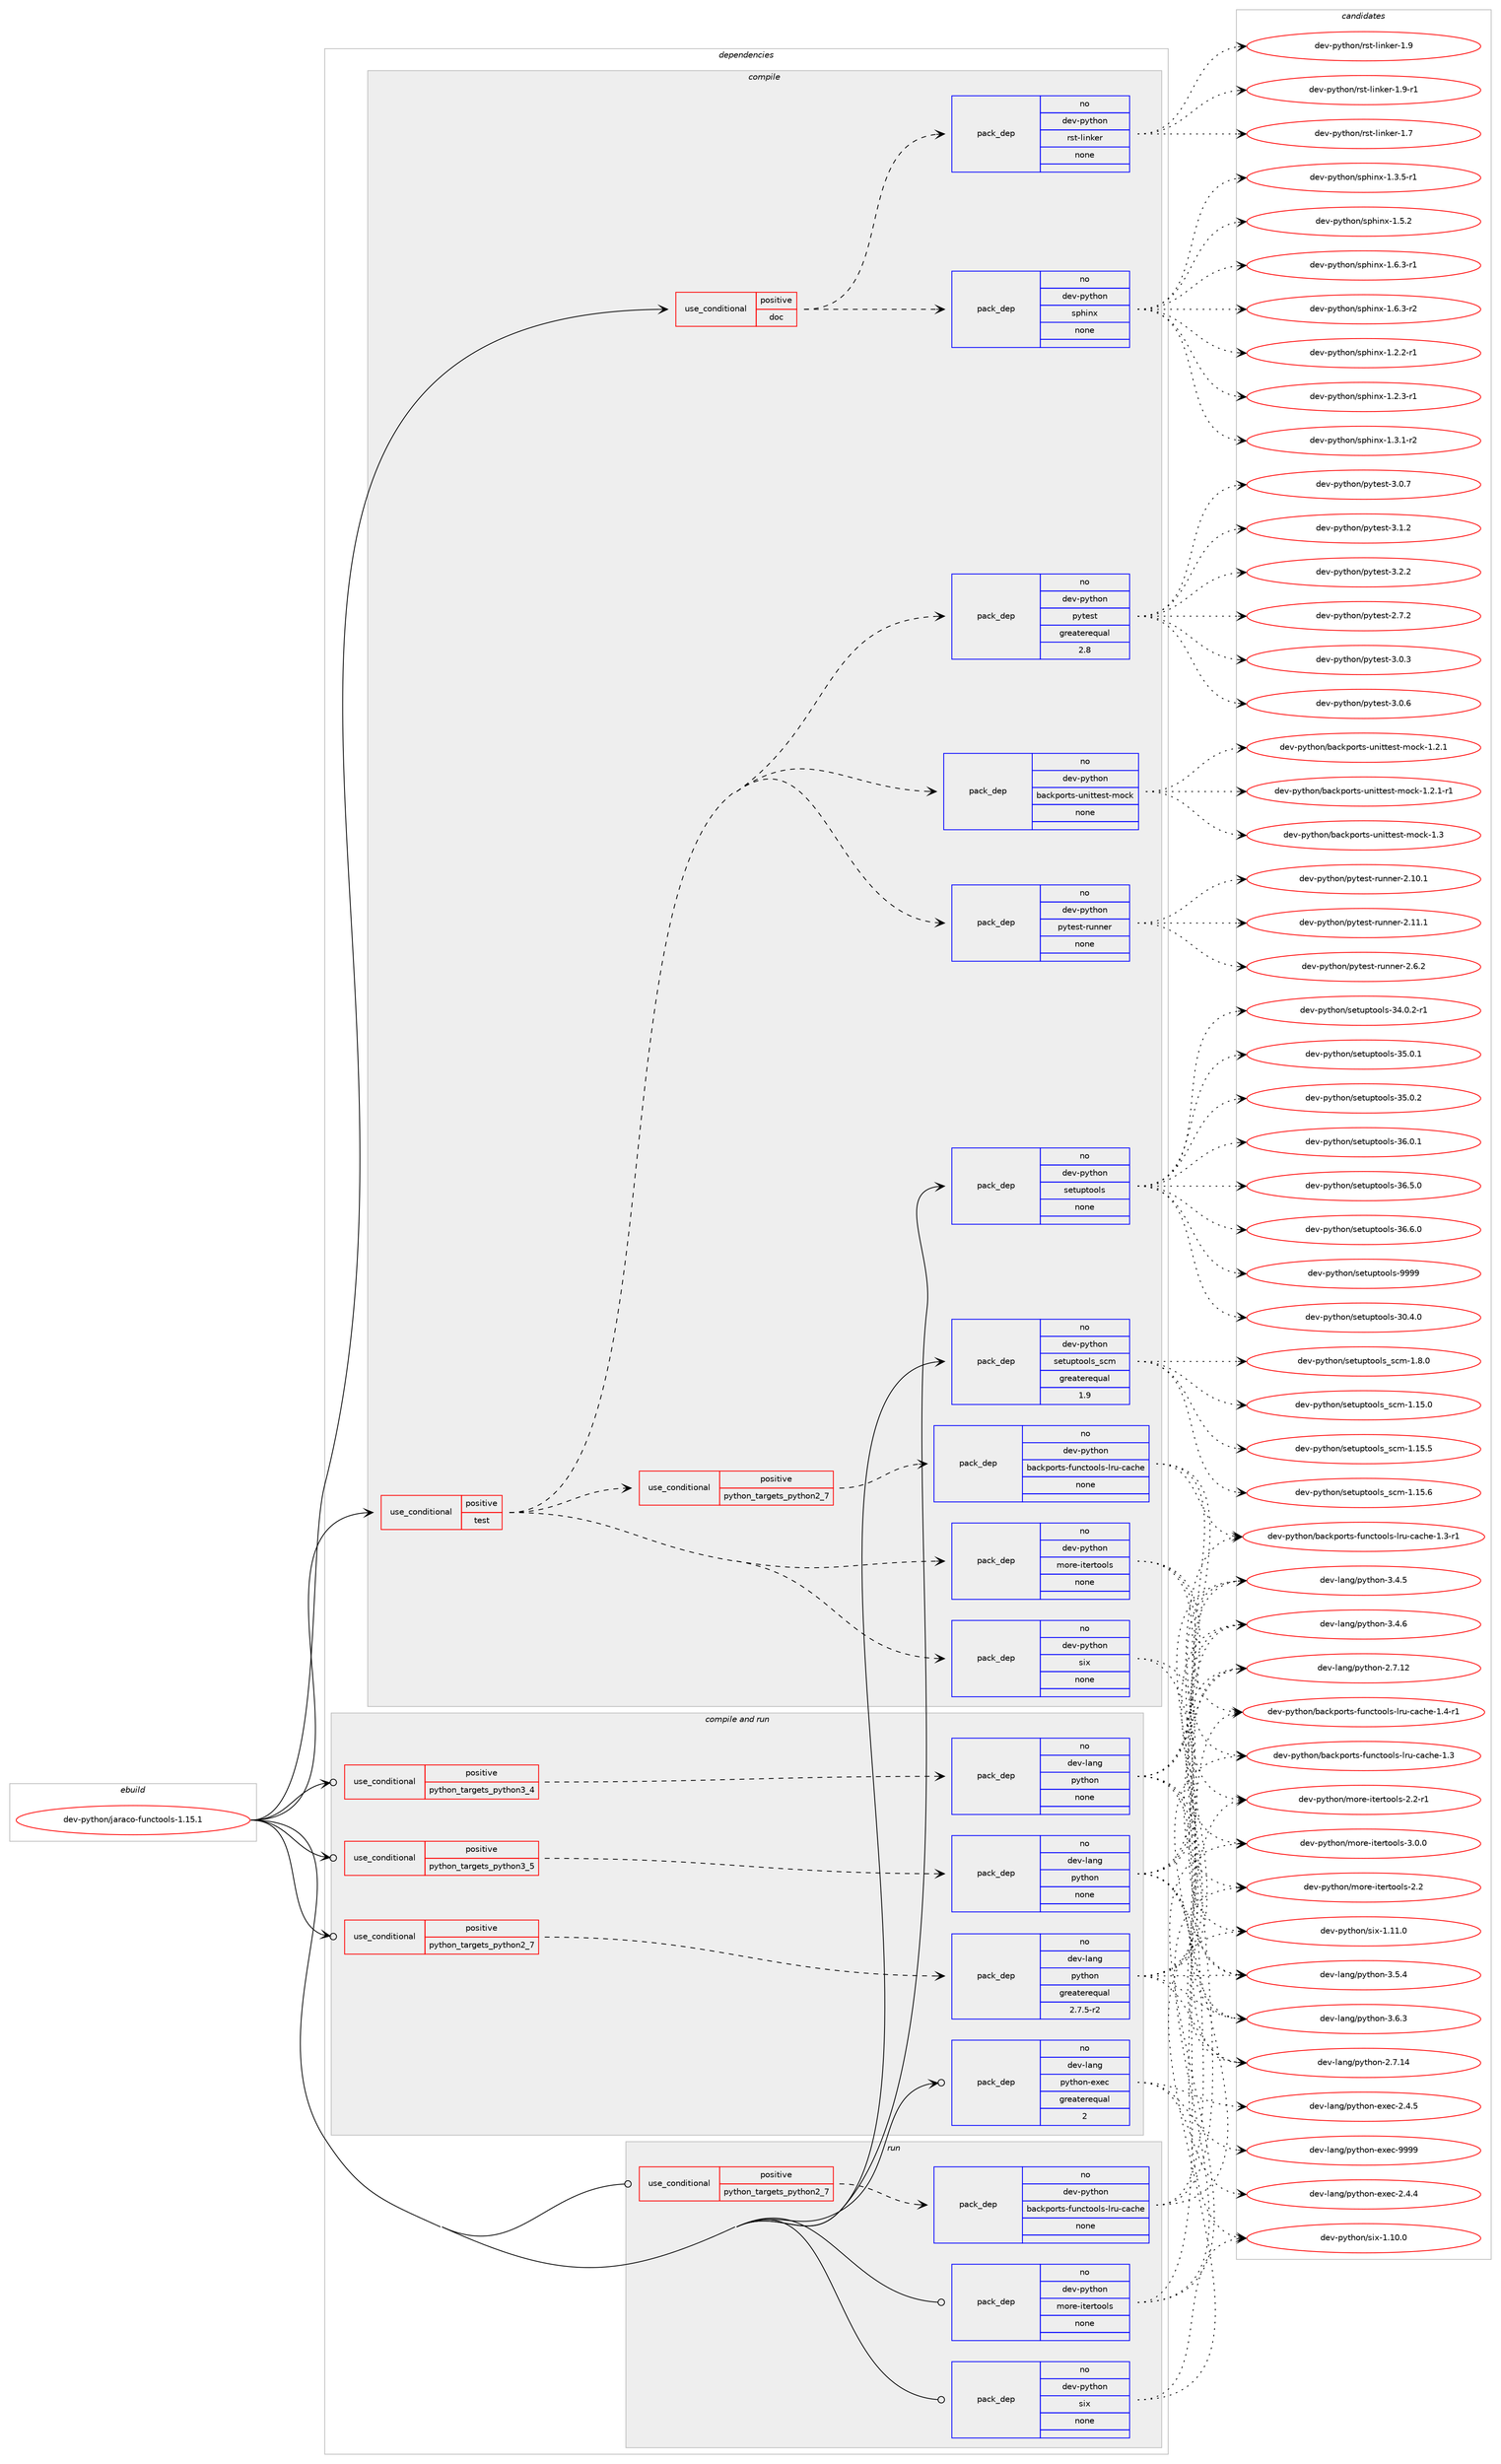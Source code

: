 digraph prolog {

# *************
# Graph options
# *************

newrank=true;
concentrate=true;
compound=true;
graph [rankdir=LR,fontname=Helvetica,fontsize=10,ranksep=1.5];#, ranksep=2.5, nodesep=0.2];
edge  [arrowhead=vee];
node  [fontname=Helvetica,fontsize=10];

# **********
# The ebuild
# **********

subgraph cluster_leftcol {
color=gray;
rank=same;
label=<<i>ebuild</i>>;
id [label="dev-python/jaraco-functools-1.15.1", color=red, width=4, href="../dev-python/jaraco-functools-1.15.1.svg"];
}

# ****************
# The dependencies
# ****************

subgraph cluster_midcol {
color=gray;
label=<<i>dependencies</i>>;
subgraph cluster_compile {
fillcolor="#eeeeee";
style=filled;
label=<<i>compile</i>>;
subgraph cond34290 {
dependency162359 [label=<<TABLE BORDER="0" CELLBORDER="1" CELLSPACING="0" CELLPADDING="4"><TR><TD ROWSPAN="3" CELLPADDING="10">use_conditional</TD></TR><TR><TD>positive</TD></TR><TR><TD>doc</TD></TR></TABLE>>, shape=none, color=red];
subgraph pack124217 {
dependency162360 [label=<<TABLE BORDER="0" CELLBORDER="1" CELLSPACING="0" CELLPADDING="4" WIDTH="220"><TR><TD ROWSPAN="6" CELLPADDING="30">pack_dep</TD></TR><TR><TD WIDTH="110">no</TD></TR><TR><TD>dev-python</TD></TR><TR><TD>sphinx</TD></TR><TR><TD>none</TD></TR><TR><TD></TD></TR></TABLE>>, shape=none, color=blue];
}
dependency162359:e -> dependency162360:w [weight=20,style="dashed",arrowhead="vee"];
subgraph pack124218 {
dependency162361 [label=<<TABLE BORDER="0" CELLBORDER="1" CELLSPACING="0" CELLPADDING="4" WIDTH="220"><TR><TD ROWSPAN="6" CELLPADDING="30">pack_dep</TD></TR><TR><TD WIDTH="110">no</TD></TR><TR><TD>dev-python</TD></TR><TR><TD>rst-linker</TD></TR><TR><TD>none</TD></TR><TR><TD></TD></TR></TABLE>>, shape=none, color=blue];
}
dependency162359:e -> dependency162361:w [weight=20,style="dashed",arrowhead="vee"];
}
id:e -> dependency162359:w [weight=20,style="solid",arrowhead="vee"];
subgraph cond34291 {
dependency162362 [label=<<TABLE BORDER="0" CELLBORDER="1" CELLSPACING="0" CELLPADDING="4"><TR><TD ROWSPAN="3" CELLPADDING="10">use_conditional</TD></TR><TR><TD>positive</TD></TR><TR><TD>test</TD></TR></TABLE>>, shape=none, color=red];
subgraph pack124219 {
dependency162363 [label=<<TABLE BORDER="0" CELLBORDER="1" CELLSPACING="0" CELLPADDING="4" WIDTH="220"><TR><TD ROWSPAN="6" CELLPADDING="30">pack_dep</TD></TR><TR><TD WIDTH="110">no</TD></TR><TR><TD>dev-python</TD></TR><TR><TD>more-itertools</TD></TR><TR><TD>none</TD></TR><TR><TD></TD></TR></TABLE>>, shape=none, color=blue];
}
dependency162362:e -> dependency162363:w [weight=20,style="dashed",arrowhead="vee"];
subgraph pack124220 {
dependency162364 [label=<<TABLE BORDER="0" CELLBORDER="1" CELLSPACING="0" CELLPADDING="4" WIDTH="220"><TR><TD ROWSPAN="6" CELLPADDING="30">pack_dep</TD></TR><TR><TD WIDTH="110">no</TD></TR><TR><TD>dev-python</TD></TR><TR><TD>six</TD></TR><TR><TD>none</TD></TR><TR><TD></TD></TR></TABLE>>, shape=none, color=blue];
}
dependency162362:e -> dependency162364:w [weight=20,style="dashed",arrowhead="vee"];
subgraph cond34292 {
dependency162365 [label=<<TABLE BORDER="0" CELLBORDER="1" CELLSPACING="0" CELLPADDING="4"><TR><TD ROWSPAN="3" CELLPADDING="10">use_conditional</TD></TR><TR><TD>positive</TD></TR><TR><TD>python_targets_python2_7</TD></TR></TABLE>>, shape=none, color=red];
subgraph pack124221 {
dependency162366 [label=<<TABLE BORDER="0" CELLBORDER="1" CELLSPACING="0" CELLPADDING="4" WIDTH="220"><TR><TD ROWSPAN="6" CELLPADDING="30">pack_dep</TD></TR><TR><TD WIDTH="110">no</TD></TR><TR><TD>dev-python</TD></TR><TR><TD>backports-functools-lru-cache</TD></TR><TR><TD>none</TD></TR><TR><TD></TD></TR></TABLE>>, shape=none, color=blue];
}
dependency162365:e -> dependency162366:w [weight=20,style="dashed",arrowhead="vee"];
}
dependency162362:e -> dependency162365:w [weight=20,style="dashed",arrowhead="vee"];
subgraph pack124222 {
dependency162367 [label=<<TABLE BORDER="0" CELLBORDER="1" CELLSPACING="0" CELLPADDING="4" WIDTH="220"><TR><TD ROWSPAN="6" CELLPADDING="30">pack_dep</TD></TR><TR><TD WIDTH="110">no</TD></TR><TR><TD>dev-python</TD></TR><TR><TD>pytest</TD></TR><TR><TD>greaterequal</TD></TR><TR><TD>2.8</TD></TR></TABLE>>, shape=none, color=blue];
}
dependency162362:e -> dependency162367:w [weight=20,style="dashed",arrowhead="vee"];
subgraph pack124223 {
dependency162368 [label=<<TABLE BORDER="0" CELLBORDER="1" CELLSPACING="0" CELLPADDING="4" WIDTH="220"><TR><TD ROWSPAN="6" CELLPADDING="30">pack_dep</TD></TR><TR><TD WIDTH="110">no</TD></TR><TR><TD>dev-python</TD></TR><TR><TD>pytest-runner</TD></TR><TR><TD>none</TD></TR><TR><TD></TD></TR></TABLE>>, shape=none, color=blue];
}
dependency162362:e -> dependency162368:w [weight=20,style="dashed",arrowhead="vee"];
subgraph pack124224 {
dependency162369 [label=<<TABLE BORDER="0" CELLBORDER="1" CELLSPACING="0" CELLPADDING="4" WIDTH="220"><TR><TD ROWSPAN="6" CELLPADDING="30">pack_dep</TD></TR><TR><TD WIDTH="110">no</TD></TR><TR><TD>dev-python</TD></TR><TR><TD>backports-unittest-mock</TD></TR><TR><TD>none</TD></TR><TR><TD></TD></TR></TABLE>>, shape=none, color=blue];
}
dependency162362:e -> dependency162369:w [weight=20,style="dashed",arrowhead="vee"];
}
id:e -> dependency162362:w [weight=20,style="solid",arrowhead="vee"];
subgraph pack124225 {
dependency162370 [label=<<TABLE BORDER="0" CELLBORDER="1" CELLSPACING="0" CELLPADDING="4" WIDTH="220"><TR><TD ROWSPAN="6" CELLPADDING="30">pack_dep</TD></TR><TR><TD WIDTH="110">no</TD></TR><TR><TD>dev-python</TD></TR><TR><TD>setuptools</TD></TR><TR><TD>none</TD></TR><TR><TD></TD></TR></TABLE>>, shape=none, color=blue];
}
id:e -> dependency162370:w [weight=20,style="solid",arrowhead="vee"];
subgraph pack124226 {
dependency162371 [label=<<TABLE BORDER="0" CELLBORDER="1" CELLSPACING="0" CELLPADDING="4" WIDTH="220"><TR><TD ROWSPAN="6" CELLPADDING="30">pack_dep</TD></TR><TR><TD WIDTH="110">no</TD></TR><TR><TD>dev-python</TD></TR><TR><TD>setuptools_scm</TD></TR><TR><TD>greaterequal</TD></TR><TR><TD>1.9</TD></TR></TABLE>>, shape=none, color=blue];
}
id:e -> dependency162371:w [weight=20,style="solid",arrowhead="vee"];
}
subgraph cluster_compileandrun {
fillcolor="#eeeeee";
style=filled;
label=<<i>compile and run</i>>;
subgraph cond34293 {
dependency162372 [label=<<TABLE BORDER="0" CELLBORDER="1" CELLSPACING="0" CELLPADDING="4"><TR><TD ROWSPAN="3" CELLPADDING="10">use_conditional</TD></TR><TR><TD>positive</TD></TR><TR><TD>python_targets_python2_7</TD></TR></TABLE>>, shape=none, color=red];
subgraph pack124227 {
dependency162373 [label=<<TABLE BORDER="0" CELLBORDER="1" CELLSPACING="0" CELLPADDING="4" WIDTH="220"><TR><TD ROWSPAN="6" CELLPADDING="30">pack_dep</TD></TR><TR><TD WIDTH="110">no</TD></TR><TR><TD>dev-lang</TD></TR><TR><TD>python</TD></TR><TR><TD>greaterequal</TD></TR><TR><TD>2.7.5-r2</TD></TR></TABLE>>, shape=none, color=blue];
}
dependency162372:e -> dependency162373:w [weight=20,style="dashed",arrowhead="vee"];
}
id:e -> dependency162372:w [weight=20,style="solid",arrowhead="odotvee"];
subgraph cond34294 {
dependency162374 [label=<<TABLE BORDER="0" CELLBORDER="1" CELLSPACING="0" CELLPADDING="4"><TR><TD ROWSPAN="3" CELLPADDING="10">use_conditional</TD></TR><TR><TD>positive</TD></TR><TR><TD>python_targets_python3_4</TD></TR></TABLE>>, shape=none, color=red];
subgraph pack124228 {
dependency162375 [label=<<TABLE BORDER="0" CELLBORDER="1" CELLSPACING="0" CELLPADDING="4" WIDTH="220"><TR><TD ROWSPAN="6" CELLPADDING="30">pack_dep</TD></TR><TR><TD WIDTH="110">no</TD></TR><TR><TD>dev-lang</TD></TR><TR><TD>python</TD></TR><TR><TD>none</TD></TR><TR><TD></TD></TR></TABLE>>, shape=none, color=blue];
}
dependency162374:e -> dependency162375:w [weight=20,style="dashed",arrowhead="vee"];
}
id:e -> dependency162374:w [weight=20,style="solid",arrowhead="odotvee"];
subgraph cond34295 {
dependency162376 [label=<<TABLE BORDER="0" CELLBORDER="1" CELLSPACING="0" CELLPADDING="4"><TR><TD ROWSPAN="3" CELLPADDING="10">use_conditional</TD></TR><TR><TD>positive</TD></TR><TR><TD>python_targets_python3_5</TD></TR></TABLE>>, shape=none, color=red];
subgraph pack124229 {
dependency162377 [label=<<TABLE BORDER="0" CELLBORDER="1" CELLSPACING="0" CELLPADDING="4" WIDTH="220"><TR><TD ROWSPAN="6" CELLPADDING="30">pack_dep</TD></TR><TR><TD WIDTH="110">no</TD></TR><TR><TD>dev-lang</TD></TR><TR><TD>python</TD></TR><TR><TD>none</TD></TR><TR><TD></TD></TR></TABLE>>, shape=none, color=blue];
}
dependency162376:e -> dependency162377:w [weight=20,style="dashed",arrowhead="vee"];
}
id:e -> dependency162376:w [weight=20,style="solid",arrowhead="odotvee"];
subgraph pack124230 {
dependency162378 [label=<<TABLE BORDER="0" CELLBORDER="1" CELLSPACING="0" CELLPADDING="4" WIDTH="220"><TR><TD ROWSPAN="6" CELLPADDING="30">pack_dep</TD></TR><TR><TD WIDTH="110">no</TD></TR><TR><TD>dev-lang</TD></TR><TR><TD>python-exec</TD></TR><TR><TD>greaterequal</TD></TR><TR><TD>2</TD></TR></TABLE>>, shape=none, color=blue];
}
id:e -> dependency162378:w [weight=20,style="solid",arrowhead="odotvee"];
}
subgraph cluster_run {
fillcolor="#eeeeee";
style=filled;
label=<<i>run</i>>;
subgraph cond34296 {
dependency162379 [label=<<TABLE BORDER="0" CELLBORDER="1" CELLSPACING="0" CELLPADDING="4"><TR><TD ROWSPAN="3" CELLPADDING="10">use_conditional</TD></TR><TR><TD>positive</TD></TR><TR><TD>python_targets_python2_7</TD></TR></TABLE>>, shape=none, color=red];
subgraph pack124231 {
dependency162380 [label=<<TABLE BORDER="0" CELLBORDER="1" CELLSPACING="0" CELLPADDING="4" WIDTH="220"><TR><TD ROWSPAN="6" CELLPADDING="30">pack_dep</TD></TR><TR><TD WIDTH="110">no</TD></TR><TR><TD>dev-python</TD></TR><TR><TD>backports-functools-lru-cache</TD></TR><TR><TD>none</TD></TR><TR><TD></TD></TR></TABLE>>, shape=none, color=blue];
}
dependency162379:e -> dependency162380:w [weight=20,style="dashed",arrowhead="vee"];
}
id:e -> dependency162379:w [weight=20,style="solid",arrowhead="odot"];
subgraph pack124232 {
dependency162381 [label=<<TABLE BORDER="0" CELLBORDER="1" CELLSPACING="0" CELLPADDING="4" WIDTH="220"><TR><TD ROWSPAN="6" CELLPADDING="30">pack_dep</TD></TR><TR><TD WIDTH="110">no</TD></TR><TR><TD>dev-python</TD></TR><TR><TD>more-itertools</TD></TR><TR><TD>none</TD></TR><TR><TD></TD></TR></TABLE>>, shape=none, color=blue];
}
id:e -> dependency162381:w [weight=20,style="solid",arrowhead="odot"];
subgraph pack124233 {
dependency162382 [label=<<TABLE BORDER="0" CELLBORDER="1" CELLSPACING="0" CELLPADDING="4" WIDTH="220"><TR><TD ROWSPAN="6" CELLPADDING="30">pack_dep</TD></TR><TR><TD WIDTH="110">no</TD></TR><TR><TD>dev-python</TD></TR><TR><TD>six</TD></TR><TR><TD>none</TD></TR><TR><TD></TD></TR></TABLE>>, shape=none, color=blue];
}
id:e -> dependency162382:w [weight=20,style="solid",arrowhead="odot"];
}
}

# **************
# The candidates
# **************

subgraph cluster_choices {
rank=same;
color=gray;
label=<<i>candidates</i>>;

subgraph choice124217 {
color=black;
nodesep=1;
choice10010111845112121116104111110471151121041051101204549465046504511449 [label="dev-python/sphinx-1.2.2-r1", color=red, width=4,href="../dev-python/sphinx-1.2.2-r1.svg"];
choice10010111845112121116104111110471151121041051101204549465046514511449 [label="dev-python/sphinx-1.2.3-r1", color=red, width=4,href="../dev-python/sphinx-1.2.3-r1.svg"];
choice10010111845112121116104111110471151121041051101204549465146494511450 [label="dev-python/sphinx-1.3.1-r2", color=red, width=4,href="../dev-python/sphinx-1.3.1-r2.svg"];
choice10010111845112121116104111110471151121041051101204549465146534511449 [label="dev-python/sphinx-1.3.5-r1", color=red, width=4,href="../dev-python/sphinx-1.3.5-r1.svg"];
choice1001011184511212111610411111047115112104105110120454946534650 [label="dev-python/sphinx-1.5.2", color=red, width=4,href="../dev-python/sphinx-1.5.2.svg"];
choice10010111845112121116104111110471151121041051101204549465446514511449 [label="dev-python/sphinx-1.6.3-r1", color=red, width=4,href="../dev-python/sphinx-1.6.3-r1.svg"];
choice10010111845112121116104111110471151121041051101204549465446514511450 [label="dev-python/sphinx-1.6.3-r2", color=red, width=4,href="../dev-python/sphinx-1.6.3-r2.svg"];
dependency162360:e -> choice10010111845112121116104111110471151121041051101204549465046504511449:w [style=dotted,weight="100"];
dependency162360:e -> choice10010111845112121116104111110471151121041051101204549465046514511449:w [style=dotted,weight="100"];
dependency162360:e -> choice10010111845112121116104111110471151121041051101204549465146494511450:w [style=dotted,weight="100"];
dependency162360:e -> choice10010111845112121116104111110471151121041051101204549465146534511449:w [style=dotted,weight="100"];
dependency162360:e -> choice1001011184511212111610411111047115112104105110120454946534650:w [style=dotted,weight="100"];
dependency162360:e -> choice10010111845112121116104111110471151121041051101204549465446514511449:w [style=dotted,weight="100"];
dependency162360:e -> choice10010111845112121116104111110471151121041051101204549465446514511450:w [style=dotted,weight="100"];
}
subgraph choice124218 {
color=black;
nodesep=1;
choice10010111845112121116104111110471141151164510810511010710111445494655 [label="dev-python/rst-linker-1.7", color=red, width=4,href="../dev-python/rst-linker-1.7.svg"];
choice10010111845112121116104111110471141151164510810511010710111445494657 [label="dev-python/rst-linker-1.9", color=red, width=4,href="../dev-python/rst-linker-1.9.svg"];
choice100101118451121211161041111104711411511645108105110107101114454946574511449 [label="dev-python/rst-linker-1.9-r1", color=red, width=4,href="../dev-python/rst-linker-1.9-r1.svg"];
dependency162361:e -> choice10010111845112121116104111110471141151164510810511010710111445494655:w [style=dotted,weight="100"];
dependency162361:e -> choice10010111845112121116104111110471141151164510810511010710111445494657:w [style=dotted,weight="100"];
dependency162361:e -> choice100101118451121211161041111104711411511645108105110107101114454946574511449:w [style=dotted,weight="100"];
}
subgraph choice124219 {
color=black;
nodesep=1;
choice10010111845112121116104111110471091111141014510511610111411611111110811545504650 [label="dev-python/more-itertools-2.2", color=red, width=4,href="../dev-python/more-itertools-2.2.svg"];
choice100101118451121211161041111104710911111410145105116101114116111111108115455046504511449 [label="dev-python/more-itertools-2.2-r1", color=red, width=4,href="../dev-python/more-itertools-2.2-r1.svg"];
choice100101118451121211161041111104710911111410145105116101114116111111108115455146484648 [label="dev-python/more-itertools-3.0.0", color=red, width=4,href="../dev-python/more-itertools-3.0.0.svg"];
dependency162363:e -> choice10010111845112121116104111110471091111141014510511610111411611111110811545504650:w [style=dotted,weight="100"];
dependency162363:e -> choice100101118451121211161041111104710911111410145105116101114116111111108115455046504511449:w [style=dotted,weight="100"];
dependency162363:e -> choice100101118451121211161041111104710911111410145105116101114116111111108115455146484648:w [style=dotted,weight="100"];
}
subgraph choice124220 {
color=black;
nodesep=1;
choice100101118451121211161041111104711510512045494649484648 [label="dev-python/six-1.10.0", color=red, width=4,href="../dev-python/six-1.10.0.svg"];
choice100101118451121211161041111104711510512045494649494648 [label="dev-python/six-1.11.0", color=red, width=4,href="../dev-python/six-1.11.0.svg"];
dependency162364:e -> choice100101118451121211161041111104711510512045494649484648:w [style=dotted,weight="100"];
dependency162364:e -> choice100101118451121211161041111104711510512045494649494648:w [style=dotted,weight="100"];
}
subgraph choice124221 {
color=black;
nodesep=1;
choice10010111845112121116104111110479897991071121111141161154510211711099116111111108115451081141174599979910410145494651 [label="dev-python/backports-functools-lru-cache-1.3", color=red, width=4,href="../dev-python/backports-functools-lru-cache-1.3.svg"];
choice100101118451121211161041111104798979910711211111411611545102117110991161111111081154510811411745999799104101454946514511449 [label="dev-python/backports-functools-lru-cache-1.3-r1", color=red, width=4,href="../dev-python/backports-functools-lru-cache-1.3-r1.svg"];
choice100101118451121211161041111104798979910711211111411611545102117110991161111111081154510811411745999799104101454946524511449 [label="dev-python/backports-functools-lru-cache-1.4-r1", color=red, width=4,href="../dev-python/backports-functools-lru-cache-1.4-r1.svg"];
dependency162366:e -> choice10010111845112121116104111110479897991071121111141161154510211711099116111111108115451081141174599979910410145494651:w [style=dotted,weight="100"];
dependency162366:e -> choice100101118451121211161041111104798979910711211111411611545102117110991161111111081154510811411745999799104101454946514511449:w [style=dotted,weight="100"];
dependency162366:e -> choice100101118451121211161041111104798979910711211111411611545102117110991161111111081154510811411745999799104101454946524511449:w [style=dotted,weight="100"];
}
subgraph choice124222 {
color=black;
nodesep=1;
choice1001011184511212111610411111047112121116101115116455046554650 [label="dev-python/pytest-2.7.2", color=red, width=4,href="../dev-python/pytest-2.7.2.svg"];
choice1001011184511212111610411111047112121116101115116455146484651 [label="dev-python/pytest-3.0.3", color=red, width=4,href="../dev-python/pytest-3.0.3.svg"];
choice1001011184511212111610411111047112121116101115116455146484654 [label="dev-python/pytest-3.0.6", color=red, width=4,href="../dev-python/pytest-3.0.6.svg"];
choice1001011184511212111610411111047112121116101115116455146484655 [label="dev-python/pytest-3.0.7", color=red, width=4,href="../dev-python/pytest-3.0.7.svg"];
choice1001011184511212111610411111047112121116101115116455146494650 [label="dev-python/pytest-3.1.2", color=red, width=4,href="../dev-python/pytest-3.1.2.svg"];
choice1001011184511212111610411111047112121116101115116455146504650 [label="dev-python/pytest-3.2.2", color=red, width=4,href="../dev-python/pytest-3.2.2.svg"];
dependency162367:e -> choice1001011184511212111610411111047112121116101115116455046554650:w [style=dotted,weight="100"];
dependency162367:e -> choice1001011184511212111610411111047112121116101115116455146484651:w [style=dotted,weight="100"];
dependency162367:e -> choice1001011184511212111610411111047112121116101115116455146484654:w [style=dotted,weight="100"];
dependency162367:e -> choice1001011184511212111610411111047112121116101115116455146484655:w [style=dotted,weight="100"];
dependency162367:e -> choice1001011184511212111610411111047112121116101115116455146494650:w [style=dotted,weight="100"];
dependency162367:e -> choice1001011184511212111610411111047112121116101115116455146504650:w [style=dotted,weight="100"];
}
subgraph choice124223 {
color=black;
nodesep=1;
choice10010111845112121116104111110471121211161011151164511411711011010111445504649484649 [label="dev-python/pytest-runner-2.10.1", color=red, width=4,href="../dev-python/pytest-runner-2.10.1.svg"];
choice10010111845112121116104111110471121211161011151164511411711011010111445504649494649 [label="dev-python/pytest-runner-2.11.1", color=red, width=4,href="../dev-python/pytest-runner-2.11.1.svg"];
choice100101118451121211161041111104711212111610111511645114117110110101114455046544650 [label="dev-python/pytest-runner-2.6.2", color=red, width=4,href="../dev-python/pytest-runner-2.6.2.svg"];
dependency162368:e -> choice10010111845112121116104111110471121211161011151164511411711011010111445504649484649:w [style=dotted,weight="100"];
dependency162368:e -> choice10010111845112121116104111110471121211161011151164511411711011010111445504649494649:w [style=dotted,weight="100"];
dependency162368:e -> choice100101118451121211161041111104711212111610111511645114117110110101114455046544650:w [style=dotted,weight="100"];
}
subgraph choice124224 {
color=black;
nodesep=1;
choice1001011184511212111610411111047989799107112111114116115451171101051161161011151164510911199107454946504649 [label="dev-python/backports-unittest-mock-1.2.1", color=red, width=4,href="../dev-python/backports-unittest-mock-1.2.1.svg"];
choice10010111845112121116104111110479897991071121111141161154511711010511611610111511645109111991074549465046494511449 [label="dev-python/backports-unittest-mock-1.2.1-r1", color=red, width=4,href="../dev-python/backports-unittest-mock-1.2.1-r1.svg"];
choice100101118451121211161041111104798979910711211111411611545117110105116116101115116451091119910745494651 [label="dev-python/backports-unittest-mock-1.3", color=red, width=4,href="../dev-python/backports-unittest-mock-1.3.svg"];
dependency162369:e -> choice1001011184511212111610411111047989799107112111114116115451171101051161161011151164510911199107454946504649:w [style=dotted,weight="100"];
dependency162369:e -> choice10010111845112121116104111110479897991071121111141161154511711010511611610111511645109111991074549465046494511449:w [style=dotted,weight="100"];
dependency162369:e -> choice100101118451121211161041111104798979910711211111411611545117110105116116101115116451091119910745494651:w [style=dotted,weight="100"];
}
subgraph choice124225 {
color=black;
nodesep=1;
choice100101118451121211161041111104711510111611711211611111110811545514846524648 [label="dev-python/setuptools-30.4.0", color=red, width=4,href="../dev-python/setuptools-30.4.0.svg"];
choice1001011184511212111610411111047115101116117112116111111108115455152464846504511449 [label="dev-python/setuptools-34.0.2-r1", color=red, width=4,href="../dev-python/setuptools-34.0.2-r1.svg"];
choice100101118451121211161041111104711510111611711211611111110811545515346484649 [label="dev-python/setuptools-35.0.1", color=red, width=4,href="../dev-python/setuptools-35.0.1.svg"];
choice100101118451121211161041111104711510111611711211611111110811545515346484650 [label="dev-python/setuptools-35.0.2", color=red, width=4,href="../dev-python/setuptools-35.0.2.svg"];
choice100101118451121211161041111104711510111611711211611111110811545515446484649 [label="dev-python/setuptools-36.0.1", color=red, width=4,href="../dev-python/setuptools-36.0.1.svg"];
choice100101118451121211161041111104711510111611711211611111110811545515446534648 [label="dev-python/setuptools-36.5.0", color=red, width=4,href="../dev-python/setuptools-36.5.0.svg"];
choice100101118451121211161041111104711510111611711211611111110811545515446544648 [label="dev-python/setuptools-36.6.0", color=red, width=4,href="../dev-python/setuptools-36.6.0.svg"];
choice10010111845112121116104111110471151011161171121161111111081154557575757 [label="dev-python/setuptools-9999", color=red, width=4,href="../dev-python/setuptools-9999.svg"];
dependency162370:e -> choice100101118451121211161041111104711510111611711211611111110811545514846524648:w [style=dotted,weight="100"];
dependency162370:e -> choice1001011184511212111610411111047115101116117112116111111108115455152464846504511449:w [style=dotted,weight="100"];
dependency162370:e -> choice100101118451121211161041111104711510111611711211611111110811545515346484649:w [style=dotted,weight="100"];
dependency162370:e -> choice100101118451121211161041111104711510111611711211611111110811545515346484650:w [style=dotted,weight="100"];
dependency162370:e -> choice100101118451121211161041111104711510111611711211611111110811545515446484649:w [style=dotted,weight="100"];
dependency162370:e -> choice100101118451121211161041111104711510111611711211611111110811545515446534648:w [style=dotted,weight="100"];
dependency162370:e -> choice100101118451121211161041111104711510111611711211611111110811545515446544648:w [style=dotted,weight="100"];
dependency162370:e -> choice10010111845112121116104111110471151011161171121161111111081154557575757:w [style=dotted,weight="100"];
}
subgraph choice124226 {
color=black;
nodesep=1;
choice1001011184511212111610411111047115101116117112116111111108115951159910945494649534648 [label="dev-python/setuptools_scm-1.15.0", color=red, width=4,href="../dev-python/setuptools_scm-1.15.0.svg"];
choice1001011184511212111610411111047115101116117112116111111108115951159910945494649534653 [label="dev-python/setuptools_scm-1.15.5", color=red, width=4,href="../dev-python/setuptools_scm-1.15.5.svg"];
choice1001011184511212111610411111047115101116117112116111111108115951159910945494649534654 [label="dev-python/setuptools_scm-1.15.6", color=red, width=4,href="../dev-python/setuptools_scm-1.15.6.svg"];
choice10010111845112121116104111110471151011161171121161111111081159511599109454946564648 [label="dev-python/setuptools_scm-1.8.0", color=red, width=4,href="../dev-python/setuptools_scm-1.8.0.svg"];
dependency162371:e -> choice1001011184511212111610411111047115101116117112116111111108115951159910945494649534648:w [style=dotted,weight="100"];
dependency162371:e -> choice1001011184511212111610411111047115101116117112116111111108115951159910945494649534653:w [style=dotted,weight="100"];
dependency162371:e -> choice1001011184511212111610411111047115101116117112116111111108115951159910945494649534654:w [style=dotted,weight="100"];
dependency162371:e -> choice10010111845112121116104111110471151011161171121161111111081159511599109454946564648:w [style=dotted,weight="100"];
}
subgraph choice124227 {
color=black;
nodesep=1;
choice10010111845108971101034711212111610411111045504655464950 [label="dev-lang/python-2.7.12", color=red, width=4,href="../dev-lang/python-2.7.12.svg"];
choice10010111845108971101034711212111610411111045504655464952 [label="dev-lang/python-2.7.14", color=red, width=4,href="../dev-lang/python-2.7.14.svg"];
choice100101118451089711010347112121116104111110455146524653 [label="dev-lang/python-3.4.5", color=red, width=4,href="../dev-lang/python-3.4.5.svg"];
choice100101118451089711010347112121116104111110455146524654 [label="dev-lang/python-3.4.6", color=red, width=4,href="../dev-lang/python-3.4.6.svg"];
choice100101118451089711010347112121116104111110455146534652 [label="dev-lang/python-3.5.4", color=red, width=4,href="../dev-lang/python-3.5.4.svg"];
choice100101118451089711010347112121116104111110455146544651 [label="dev-lang/python-3.6.3", color=red, width=4,href="../dev-lang/python-3.6.3.svg"];
dependency162373:e -> choice10010111845108971101034711212111610411111045504655464950:w [style=dotted,weight="100"];
dependency162373:e -> choice10010111845108971101034711212111610411111045504655464952:w [style=dotted,weight="100"];
dependency162373:e -> choice100101118451089711010347112121116104111110455146524653:w [style=dotted,weight="100"];
dependency162373:e -> choice100101118451089711010347112121116104111110455146524654:w [style=dotted,weight="100"];
dependency162373:e -> choice100101118451089711010347112121116104111110455146534652:w [style=dotted,weight="100"];
dependency162373:e -> choice100101118451089711010347112121116104111110455146544651:w [style=dotted,weight="100"];
}
subgraph choice124228 {
color=black;
nodesep=1;
choice10010111845108971101034711212111610411111045504655464950 [label="dev-lang/python-2.7.12", color=red, width=4,href="../dev-lang/python-2.7.12.svg"];
choice10010111845108971101034711212111610411111045504655464952 [label="dev-lang/python-2.7.14", color=red, width=4,href="../dev-lang/python-2.7.14.svg"];
choice100101118451089711010347112121116104111110455146524653 [label="dev-lang/python-3.4.5", color=red, width=4,href="../dev-lang/python-3.4.5.svg"];
choice100101118451089711010347112121116104111110455146524654 [label="dev-lang/python-3.4.6", color=red, width=4,href="../dev-lang/python-3.4.6.svg"];
choice100101118451089711010347112121116104111110455146534652 [label="dev-lang/python-3.5.4", color=red, width=4,href="../dev-lang/python-3.5.4.svg"];
choice100101118451089711010347112121116104111110455146544651 [label="dev-lang/python-3.6.3", color=red, width=4,href="../dev-lang/python-3.6.3.svg"];
dependency162375:e -> choice10010111845108971101034711212111610411111045504655464950:w [style=dotted,weight="100"];
dependency162375:e -> choice10010111845108971101034711212111610411111045504655464952:w [style=dotted,weight="100"];
dependency162375:e -> choice100101118451089711010347112121116104111110455146524653:w [style=dotted,weight="100"];
dependency162375:e -> choice100101118451089711010347112121116104111110455146524654:w [style=dotted,weight="100"];
dependency162375:e -> choice100101118451089711010347112121116104111110455146534652:w [style=dotted,weight="100"];
dependency162375:e -> choice100101118451089711010347112121116104111110455146544651:w [style=dotted,weight="100"];
}
subgraph choice124229 {
color=black;
nodesep=1;
choice10010111845108971101034711212111610411111045504655464950 [label="dev-lang/python-2.7.12", color=red, width=4,href="../dev-lang/python-2.7.12.svg"];
choice10010111845108971101034711212111610411111045504655464952 [label="dev-lang/python-2.7.14", color=red, width=4,href="../dev-lang/python-2.7.14.svg"];
choice100101118451089711010347112121116104111110455146524653 [label="dev-lang/python-3.4.5", color=red, width=4,href="../dev-lang/python-3.4.5.svg"];
choice100101118451089711010347112121116104111110455146524654 [label="dev-lang/python-3.4.6", color=red, width=4,href="../dev-lang/python-3.4.6.svg"];
choice100101118451089711010347112121116104111110455146534652 [label="dev-lang/python-3.5.4", color=red, width=4,href="../dev-lang/python-3.5.4.svg"];
choice100101118451089711010347112121116104111110455146544651 [label="dev-lang/python-3.6.3", color=red, width=4,href="../dev-lang/python-3.6.3.svg"];
dependency162377:e -> choice10010111845108971101034711212111610411111045504655464950:w [style=dotted,weight="100"];
dependency162377:e -> choice10010111845108971101034711212111610411111045504655464952:w [style=dotted,weight="100"];
dependency162377:e -> choice100101118451089711010347112121116104111110455146524653:w [style=dotted,weight="100"];
dependency162377:e -> choice100101118451089711010347112121116104111110455146524654:w [style=dotted,weight="100"];
dependency162377:e -> choice100101118451089711010347112121116104111110455146534652:w [style=dotted,weight="100"];
dependency162377:e -> choice100101118451089711010347112121116104111110455146544651:w [style=dotted,weight="100"];
}
subgraph choice124230 {
color=black;
nodesep=1;
choice1001011184510897110103471121211161041111104510112010199455046524652 [label="dev-lang/python-exec-2.4.4", color=red, width=4,href="../dev-lang/python-exec-2.4.4.svg"];
choice1001011184510897110103471121211161041111104510112010199455046524653 [label="dev-lang/python-exec-2.4.5", color=red, width=4,href="../dev-lang/python-exec-2.4.5.svg"];
choice10010111845108971101034711212111610411111045101120101994557575757 [label="dev-lang/python-exec-9999", color=red, width=4,href="../dev-lang/python-exec-9999.svg"];
dependency162378:e -> choice1001011184510897110103471121211161041111104510112010199455046524652:w [style=dotted,weight="100"];
dependency162378:e -> choice1001011184510897110103471121211161041111104510112010199455046524653:w [style=dotted,weight="100"];
dependency162378:e -> choice10010111845108971101034711212111610411111045101120101994557575757:w [style=dotted,weight="100"];
}
subgraph choice124231 {
color=black;
nodesep=1;
choice10010111845112121116104111110479897991071121111141161154510211711099116111111108115451081141174599979910410145494651 [label="dev-python/backports-functools-lru-cache-1.3", color=red, width=4,href="../dev-python/backports-functools-lru-cache-1.3.svg"];
choice100101118451121211161041111104798979910711211111411611545102117110991161111111081154510811411745999799104101454946514511449 [label="dev-python/backports-functools-lru-cache-1.3-r1", color=red, width=4,href="../dev-python/backports-functools-lru-cache-1.3-r1.svg"];
choice100101118451121211161041111104798979910711211111411611545102117110991161111111081154510811411745999799104101454946524511449 [label="dev-python/backports-functools-lru-cache-1.4-r1", color=red, width=4,href="../dev-python/backports-functools-lru-cache-1.4-r1.svg"];
dependency162380:e -> choice10010111845112121116104111110479897991071121111141161154510211711099116111111108115451081141174599979910410145494651:w [style=dotted,weight="100"];
dependency162380:e -> choice100101118451121211161041111104798979910711211111411611545102117110991161111111081154510811411745999799104101454946514511449:w [style=dotted,weight="100"];
dependency162380:e -> choice100101118451121211161041111104798979910711211111411611545102117110991161111111081154510811411745999799104101454946524511449:w [style=dotted,weight="100"];
}
subgraph choice124232 {
color=black;
nodesep=1;
choice10010111845112121116104111110471091111141014510511610111411611111110811545504650 [label="dev-python/more-itertools-2.2", color=red, width=4,href="../dev-python/more-itertools-2.2.svg"];
choice100101118451121211161041111104710911111410145105116101114116111111108115455046504511449 [label="dev-python/more-itertools-2.2-r1", color=red, width=4,href="../dev-python/more-itertools-2.2-r1.svg"];
choice100101118451121211161041111104710911111410145105116101114116111111108115455146484648 [label="dev-python/more-itertools-3.0.0", color=red, width=4,href="../dev-python/more-itertools-3.0.0.svg"];
dependency162381:e -> choice10010111845112121116104111110471091111141014510511610111411611111110811545504650:w [style=dotted,weight="100"];
dependency162381:e -> choice100101118451121211161041111104710911111410145105116101114116111111108115455046504511449:w [style=dotted,weight="100"];
dependency162381:e -> choice100101118451121211161041111104710911111410145105116101114116111111108115455146484648:w [style=dotted,weight="100"];
}
subgraph choice124233 {
color=black;
nodesep=1;
choice100101118451121211161041111104711510512045494649484648 [label="dev-python/six-1.10.0", color=red, width=4,href="../dev-python/six-1.10.0.svg"];
choice100101118451121211161041111104711510512045494649494648 [label="dev-python/six-1.11.0", color=red, width=4,href="../dev-python/six-1.11.0.svg"];
dependency162382:e -> choice100101118451121211161041111104711510512045494649484648:w [style=dotted,weight="100"];
dependency162382:e -> choice100101118451121211161041111104711510512045494649494648:w [style=dotted,weight="100"];
}
}

}
